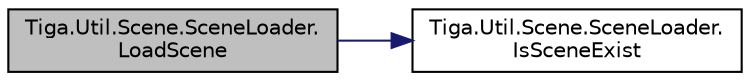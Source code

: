digraph "Tiga.Util.Scene.SceneLoader.LoadScene"
{
 // LATEX_PDF_SIZE
  edge [fontname="Helvetica",fontsize="10",labelfontname="Helvetica",labelfontsize="10"];
  node [fontname="Helvetica",fontsize="10",shape=record];
  rankdir="LR";
  Node1 [label="Tiga.Util.Scene.SceneLoader.\lLoadScene",height=0.2,width=0.4,color="black", fillcolor="grey75", style="filled", fontcolor="black",tooltip=" "];
  Node1 -> Node2 [color="midnightblue",fontsize="10",style="solid",fontname="Helvetica"];
  Node2 [label="Tiga.Util.Scene.SceneLoader.\lIsSceneExist",height=0.2,width=0.4,color="black", fillcolor="white", style="filled",URL="$class_tiga_1_1_util_1_1_scene_1_1_scene_loader.html#a24b0e067a2119033adbf8c04a2bfb70e",tooltip=" "];
}

